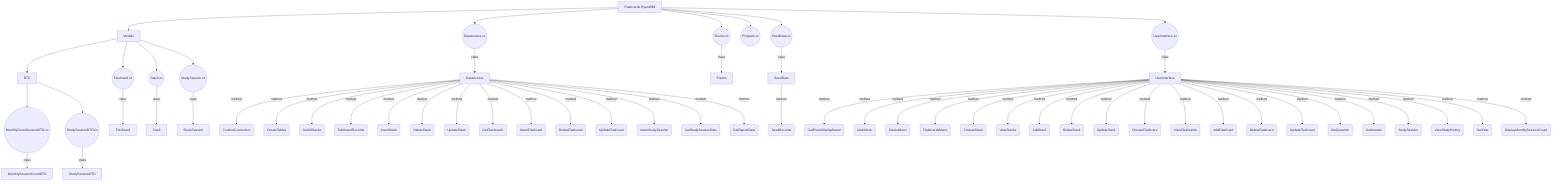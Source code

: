 graph TD
    Flashcards.RyanW84[Flashcards.RyanW84]
    Flashcards.RyanW84-->Flashcards.RyanW84Models[Models]
    Flashcards.RyanW84Models-->Flashcards.RyanW84ModelsDTO[DTO]
    Flashcards.RyanW84ModelsDTO-->Flashcards.RyanW84ModelsDTOMonthlyCountSessionDTO.cs((MonthlyCountSessionDTO.cs))
    Flashcards.RyanW84ModelsDTOMonthlyCountSessionDTO.cs-->|class|Flashcards.RyanW84ModelsDTOMonthlyCountSessionDTO.csMonthlySessionCountDTO[MonthlySessionCountDTO]
    Flashcards.RyanW84ModelsDTO-->Flashcards.RyanW84ModelsDTOStudySessionDTO.cs((StudySessionDTO.cs))
    Flashcards.RyanW84ModelsDTOStudySessionDTO.cs-->|class|Flashcards.RyanW84ModelsDTOStudySessionDTO.csStudySessionDTO[StudySessionDTO]
    Flashcards.RyanW84Models-->Flashcards.RyanW84ModelsFlashcard.cs((Flashcard.cs))
    Flashcards.RyanW84ModelsFlashcard.cs-->|class|Flashcards.RyanW84ModelsFlashcard.csFlashcard[Flashcard]
    Flashcards.RyanW84Models-->Flashcards.RyanW84ModelsStack.cs((Stack.cs))
    Flashcards.RyanW84ModelsStack.cs-->|class|Flashcards.RyanW84ModelsStack.csStack[Stack]
    Flashcards.RyanW84Models-->Flashcards.RyanW84ModelsStudySession.cs((StudySession.cs))
    Flashcards.RyanW84ModelsStudySession.cs-->|class|Flashcards.RyanW84ModelsStudySession.csStudySession[StudySession]
    Flashcards.RyanW84-->Flashcards.RyanW84DataAccess.cs((DataAccess.cs))
    Flashcards.RyanW84DataAccess.cs-->|class|Flashcards.RyanW84DataAccess.csDataAccess[DataAccess]
    Flashcards.RyanW84DataAccess.csDataAccess-->|method|Flashcards.RyanW84DataAccess.csDataAccessConfirmConnection(ConfirmConnection)
    Flashcards.RyanW84DataAccess.csDataAccess-->|method|Flashcards.RyanW84DataAccess.csDataAccessCreateTables(CreateTables)
    Flashcards.RyanW84DataAccess.csDataAccess-->|method|Flashcards.RyanW84DataAccess.csDataAccessGetAllStacks(GetAllStacks)
    Flashcards.RyanW84DataAccess.csDataAccess-->|method|Flashcards.RyanW84DataAccess.csDataAccessBulkInsertRecords(BulkInsertRecords)
    Flashcards.RyanW84DataAccess.csDataAccess-->|method|Flashcards.RyanW84DataAccess.csDataAccessInsertStack(InsertStack)
    Flashcards.RyanW84DataAccess.csDataAccess-->|method|Flashcards.RyanW84DataAccess.csDataAccessDeleteStack(DeleteStack)
    Flashcards.RyanW84DataAccess.csDataAccess-->|method|Flashcards.RyanW84DataAccess.csDataAccessUpdateStack(UpdateStack)
    Flashcards.RyanW84DataAccess.csDataAccess-->|method|Flashcards.RyanW84DataAccess.csDataAccessGetFlashcards(GetFlashcards)
    Flashcards.RyanW84DataAccess.csDataAccess-->|method|Flashcards.RyanW84DataAccess.csDataAccessInsertFlashcard(InsertFlashcard)
    Flashcards.RyanW84DataAccess.csDataAccess-->|method|Flashcards.RyanW84DataAccess.csDataAccessDeleteFlashcard(DeleteFlashcard)
    Flashcards.RyanW84DataAccess.csDataAccess-->|method|Flashcards.RyanW84DataAccess.csDataAccessUpdateFlashcard(UpdateFlashcard)
    Flashcards.RyanW84DataAccess.csDataAccess-->|method|Flashcards.RyanW84DataAccess.csDataAccessInsertStudySession(InsertStudySession)
    Flashcards.RyanW84DataAccess.csDataAccess-->|method|Flashcards.RyanW84DataAccess.csDataAccessGetStudySessionData(GetStudySessionData)
    Flashcards.RyanW84DataAccess.csDataAccess-->|method|Flashcards.RyanW84DataAccess.csDataAccessGetReportData(GetReportData)
    Flashcards.RyanW84-->Flashcards.RyanW84Enums.cs((Enums.cs))
    Flashcards.RyanW84Enums.cs-->|class|Flashcards.RyanW84Enums.csEnums[Enums]
    Flashcards.RyanW84-->Flashcards.RyanW84Program.cs((Program.cs))
    Flashcards.RyanW84-->Flashcards.RyanW84SeedData.cs((SeedData.cs))
    Flashcards.RyanW84SeedData.cs-->|class|Flashcards.RyanW84SeedData.csSeedData[SeedData]
    Flashcards.RyanW84SeedData.csSeedData-->|method|Flashcards.RyanW84SeedData.csSeedDataSeedRecords(SeedRecords)
    Flashcards.RyanW84-->Flashcards.RyanW84UserInterface.cs((UserInterface.cs))
    Flashcards.RyanW84UserInterface.cs-->|class|Flashcards.RyanW84UserInterface.csUserInterface[UserInterface]
    Flashcards.RyanW84UserInterface.csUserInterface-->|method|Flashcards.RyanW84UserInterface.csUserInterfaceGetEnumDisplayName(GetEnumDisplayName)
    Flashcards.RyanW84UserInterface.csUserInterface-->|method|Flashcards.RyanW84UserInterface.csUserInterfaceMainMenu(MainMenu)
    Flashcards.RyanW84UserInterface.csUserInterface-->|method|Flashcards.RyanW84UserInterface.csUserInterfaceStacksMenu(StacksMenu)
    Flashcards.RyanW84UserInterface.csUserInterface-->|method|Flashcards.RyanW84UserInterface.csUserInterfaceFlashcardsMenu(FlashcardsMenu)
    Flashcards.RyanW84UserInterface.csUserInterface-->|method|Flashcards.RyanW84UserInterface.csUserInterfaceChooseStack(ChooseStack)
    Flashcards.RyanW84UserInterface.csUserInterface-->|method|Flashcards.RyanW84UserInterface.csUserInterfaceViewStacks(ViewStacks)
    Flashcards.RyanW84UserInterface.csUserInterface-->|method|Flashcards.RyanW84UserInterface.csUserInterfaceAddStack(AddStack)
    Flashcards.RyanW84UserInterface.csUserInterface-->|method|Flashcards.RyanW84UserInterface.csUserInterfaceDeleteStack(DeleteStack)
    Flashcards.RyanW84UserInterface.csUserInterface-->|method|Flashcards.RyanW84UserInterface.csUserInterfaceUpdateStack(UpdateStack)
    Flashcards.RyanW84UserInterface.csUserInterface-->|method|Flashcards.RyanW84UserInterface.csUserInterfaceChooseFlashcard(ChooseFlashcard)
    Flashcards.RyanW84UserInterface.csUserInterface-->|method|Flashcards.RyanW84UserInterface.csUserInterfaceViewFlashcards(ViewFlashcards)
    Flashcards.RyanW84UserInterface.csUserInterface-->|method|Flashcards.RyanW84UserInterface.csUserInterfaceAddFlashcard(AddFlashcard)
    Flashcards.RyanW84UserInterface.csUserInterface-->|method|Flashcards.RyanW84UserInterface.csUserInterfaceDeleteFlashcard(DeleteFlashcard)
    Flashcards.RyanW84UserInterface.csUserInterface-->|method|Flashcards.RyanW84UserInterface.csUserInterfaceUpdateFlashcard(UpdateFlashcard)
    Flashcards.RyanW84UserInterface.csUserInterface-->|method|Flashcards.RyanW84UserInterface.csUserInterfaceGetQuestion(GetQuestion)
    Flashcards.RyanW84UserInterface.csUserInterface-->|method|Flashcards.RyanW84UserInterface.csUserInterfaceGetAnswer(GetAnswer)
    Flashcards.RyanW84UserInterface.csUserInterface-->|method|Flashcards.RyanW84UserInterface.csUserInterfaceStudySession(StudySession)
    Flashcards.RyanW84UserInterface.csUserInterface-->|method|Flashcards.RyanW84UserInterface.csUserInterfaceViewStudyHistory(ViewStudyHistory)
    Flashcards.RyanW84UserInterface.csUserInterface-->|method|Flashcards.RyanW84UserInterface.csUserInterfaceGetYear(GetYear)
    Flashcards.RyanW84UserInterface.csUserInterface-->|method|Flashcards.RyanW84UserInterface.csUserInterfaceDisplayMonthlySessionCount(DisplayMonthlySessionCount)